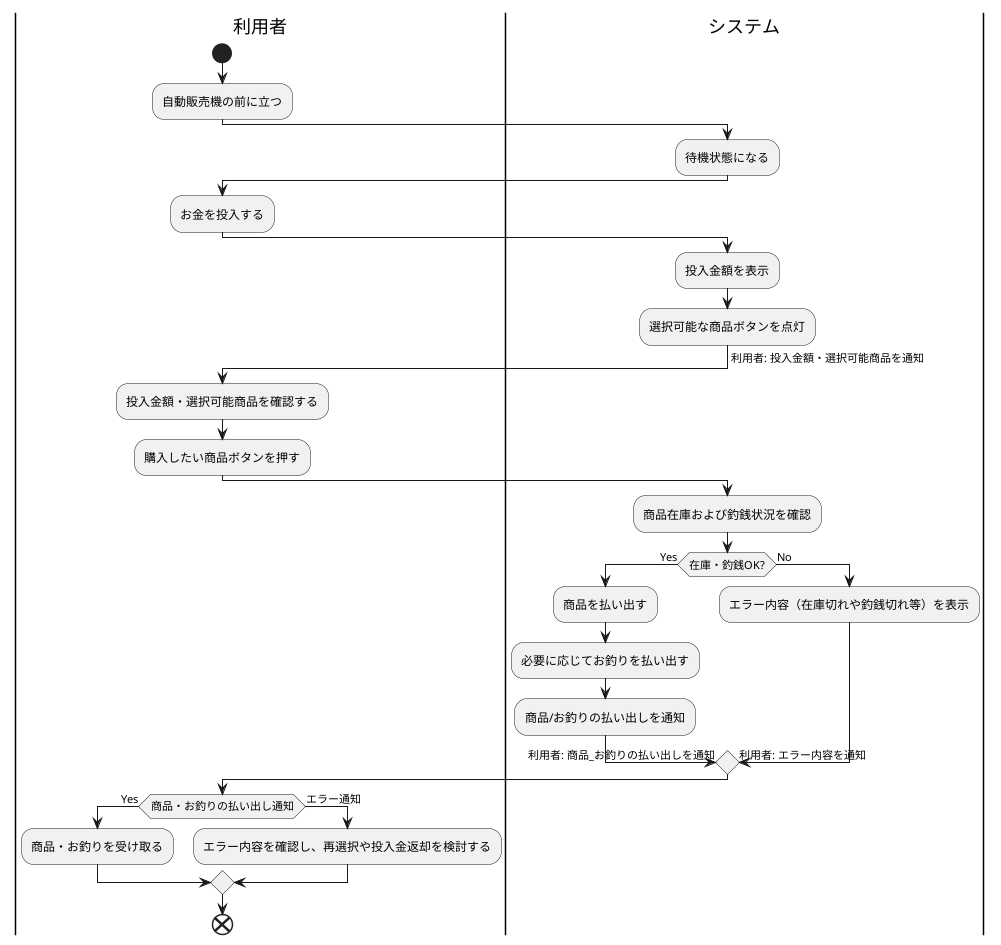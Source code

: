@startuml
|利用者|
  start
  :自動販売機の前に立つ;
  
|システム|
  :待機状態になる;

|利用者|
  :お金を投入する;

|システム|
  :投入金額を表示;
  :選択可能な商品ボタンを点灯;
  ->利用者: 投入金額・選択可能商品を通知;

|利用者|
  :投入金額・選択可能商品を確認する;
  :購入したい商品ボタンを押す;

|システム|
  :商品在庫および釣銭状況を確認;
  if (在庫・釣銭OK?) then (Yes)
    :商品を払い出す;
    :必要に応じてお釣りを払い出す;
    :商品/お釣りの払い出しを通知;
    ->利用者: 商品_お釣りの払い出しを通知;
  else (No)
    :エラー内容（在庫切れや釣銭切れ等）を表示;
    ->利用者: エラー内容を通知;
  endif

|利用者|
  if (商品・お釣りの払い出し通知) then (Yes)
    :商品・お釣りを受け取る;
  else (エラー通知)
    :エラー内容を確認し、再選択や投入金返却を検討する;
  endif
  end

@enduml